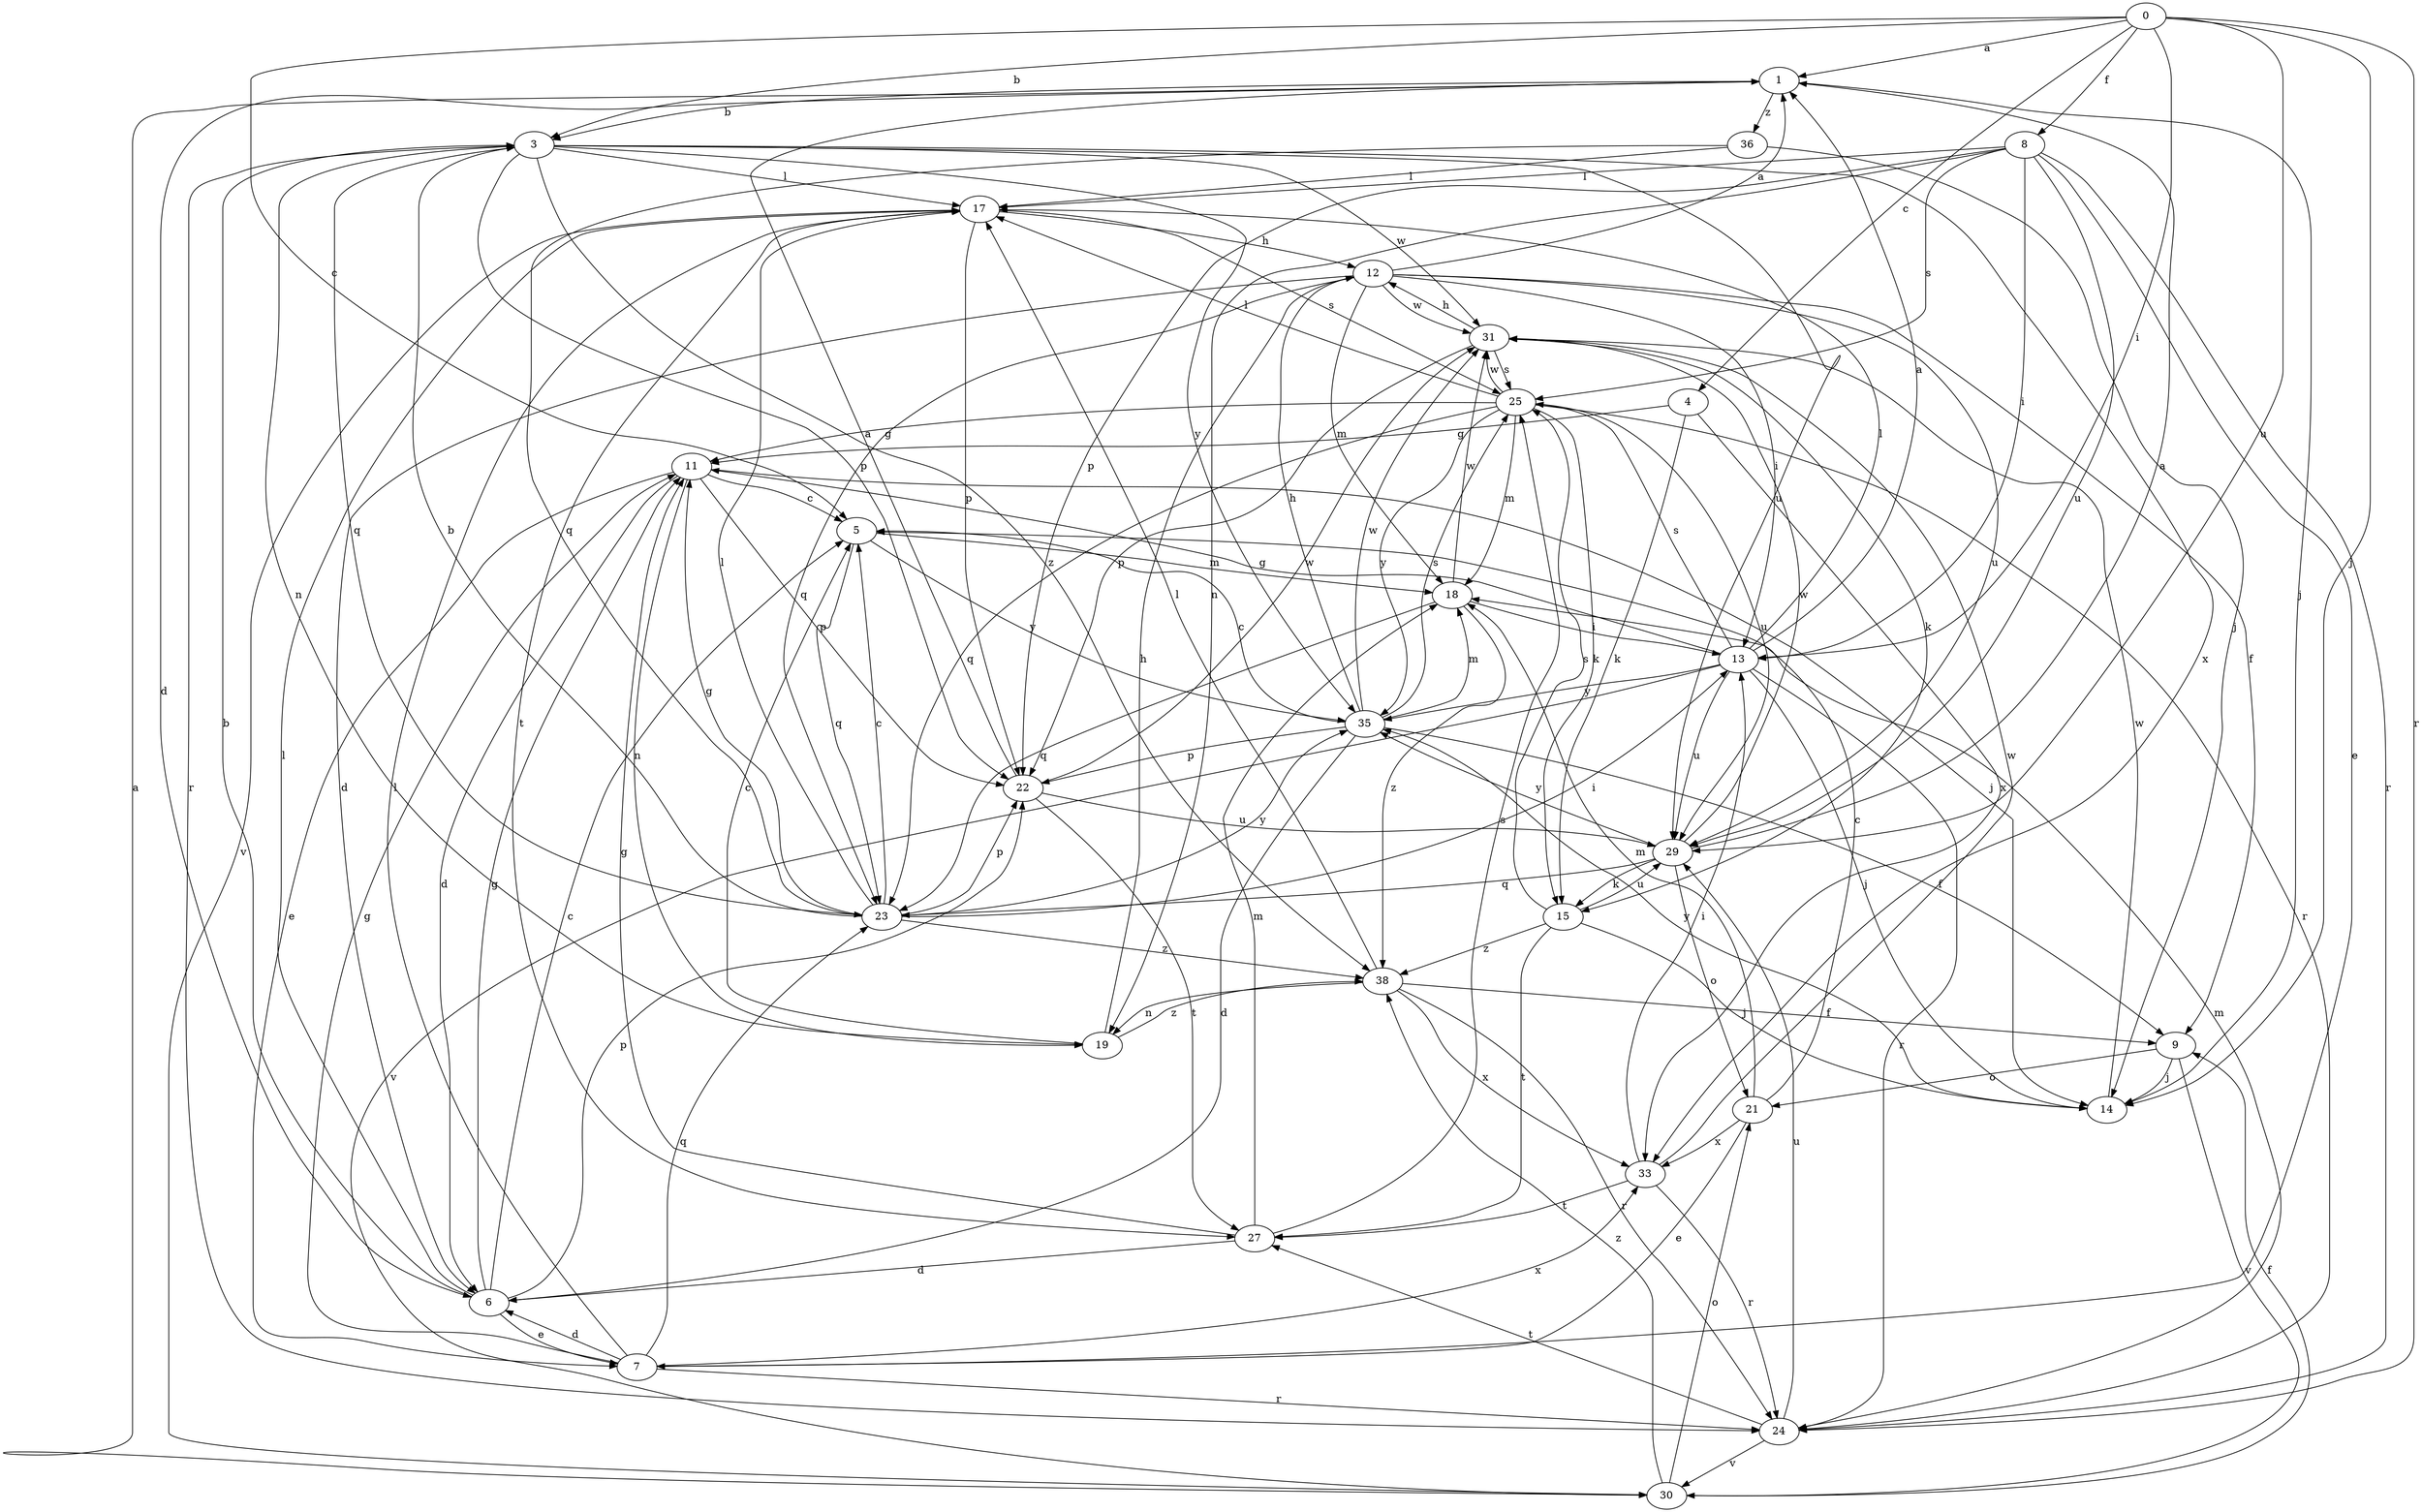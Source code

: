 strict digraph  {
0;
1;
3;
4;
5;
6;
7;
8;
9;
11;
12;
13;
14;
15;
17;
18;
19;
21;
22;
23;
24;
25;
27;
29;
30;
31;
33;
35;
36;
38;
0 -> 1  [label=a];
0 -> 3  [label=b];
0 -> 4  [label=c];
0 -> 5  [label=c];
0 -> 8  [label=f];
0 -> 13  [label=i];
0 -> 14  [label=j];
0 -> 24  [label=r];
0 -> 29  [label=u];
1 -> 3  [label=b];
1 -> 6  [label=d];
1 -> 14  [label=j];
1 -> 36  [label=z];
3 -> 17  [label=l];
3 -> 19  [label=n];
3 -> 22  [label=p];
3 -> 23  [label=q];
3 -> 24  [label=r];
3 -> 29  [label=u];
3 -> 31  [label=w];
3 -> 33  [label=x];
3 -> 35  [label=y];
3 -> 38  [label=z];
4 -> 11  [label=g];
4 -> 15  [label=k];
4 -> 33  [label=x];
5 -> 18  [label=m];
5 -> 23  [label=q];
5 -> 35  [label=y];
6 -> 3  [label=b];
6 -> 5  [label=c];
6 -> 7  [label=e];
6 -> 11  [label=g];
6 -> 17  [label=l];
6 -> 22  [label=p];
7 -> 6  [label=d];
7 -> 11  [label=g];
7 -> 17  [label=l];
7 -> 23  [label=q];
7 -> 24  [label=r];
7 -> 33  [label=x];
8 -> 7  [label=e];
8 -> 13  [label=i];
8 -> 17  [label=l];
8 -> 19  [label=n];
8 -> 22  [label=p];
8 -> 24  [label=r];
8 -> 25  [label=s];
8 -> 29  [label=u];
9 -> 14  [label=j];
9 -> 21  [label=o];
9 -> 30  [label=v];
11 -> 5  [label=c];
11 -> 6  [label=d];
11 -> 7  [label=e];
11 -> 14  [label=j];
11 -> 19  [label=n];
11 -> 22  [label=p];
12 -> 1  [label=a];
12 -> 6  [label=d];
12 -> 9  [label=f];
12 -> 13  [label=i];
12 -> 18  [label=m];
12 -> 23  [label=q];
12 -> 29  [label=u];
12 -> 31  [label=w];
13 -> 1  [label=a];
13 -> 11  [label=g];
13 -> 14  [label=j];
13 -> 17  [label=l];
13 -> 24  [label=r];
13 -> 25  [label=s];
13 -> 29  [label=u];
13 -> 30  [label=v];
13 -> 35  [label=y];
14 -> 31  [label=w];
14 -> 35  [label=y];
15 -> 14  [label=j];
15 -> 25  [label=s];
15 -> 27  [label=t];
15 -> 29  [label=u];
15 -> 38  [label=z];
17 -> 12  [label=h];
17 -> 22  [label=p];
17 -> 25  [label=s];
17 -> 27  [label=t];
17 -> 30  [label=v];
18 -> 13  [label=i];
18 -> 23  [label=q];
18 -> 31  [label=w];
18 -> 38  [label=z];
19 -> 5  [label=c];
19 -> 12  [label=h];
19 -> 38  [label=z];
21 -> 5  [label=c];
21 -> 7  [label=e];
21 -> 18  [label=m];
21 -> 33  [label=x];
22 -> 1  [label=a];
22 -> 27  [label=t];
22 -> 29  [label=u];
22 -> 31  [label=w];
23 -> 3  [label=b];
23 -> 5  [label=c];
23 -> 11  [label=g];
23 -> 13  [label=i];
23 -> 17  [label=l];
23 -> 22  [label=p];
23 -> 35  [label=y];
23 -> 38  [label=z];
24 -> 18  [label=m];
24 -> 27  [label=t];
24 -> 29  [label=u];
24 -> 30  [label=v];
25 -> 11  [label=g];
25 -> 15  [label=k];
25 -> 17  [label=l];
25 -> 18  [label=m];
25 -> 23  [label=q];
25 -> 24  [label=r];
25 -> 29  [label=u];
25 -> 31  [label=w];
25 -> 35  [label=y];
27 -> 6  [label=d];
27 -> 11  [label=g];
27 -> 18  [label=m];
27 -> 25  [label=s];
29 -> 1  [label=a];
29 -> 15  [label=k];
29 -> 21  [label=o];
29 -> 23  [label=q];
29 -> 31  [label=w];
29 -> 35  [label=y];
30 -> 1  [label=a];
30 -> 9  [label=f];
30 -> 21  [label=o];
30 -> 38  [label=z];
31 -> 12  [label=h];
31 -> 15  [label=k];
31 -> 22  [label=p];
31 -> 25  [label=s];
33 -> 13  [label=i];
33 -> 24  [label=r];
33 -> 27  [label=t];
33 -> 31  [label=w];
35 -> 5  [label=c];
35 -> 6  [label=d];
35 -> 9  [label=f];
35 -> 12  [label=h];
35 -> 18  [label=m];
35 -> 22  [label=p];
35 -> 25  [label=s];
35 -> 31  [label=w];
36 -> 14  [label=j];
36 -> 17  [label=l];
36 -> 23  [label=q];
38 -> 9  [label=f];
38 -> 17  [label=l];
38 -> 19  [label=n];
38 -> 24  [label=r];
38 -> 33  [label=x];
}

